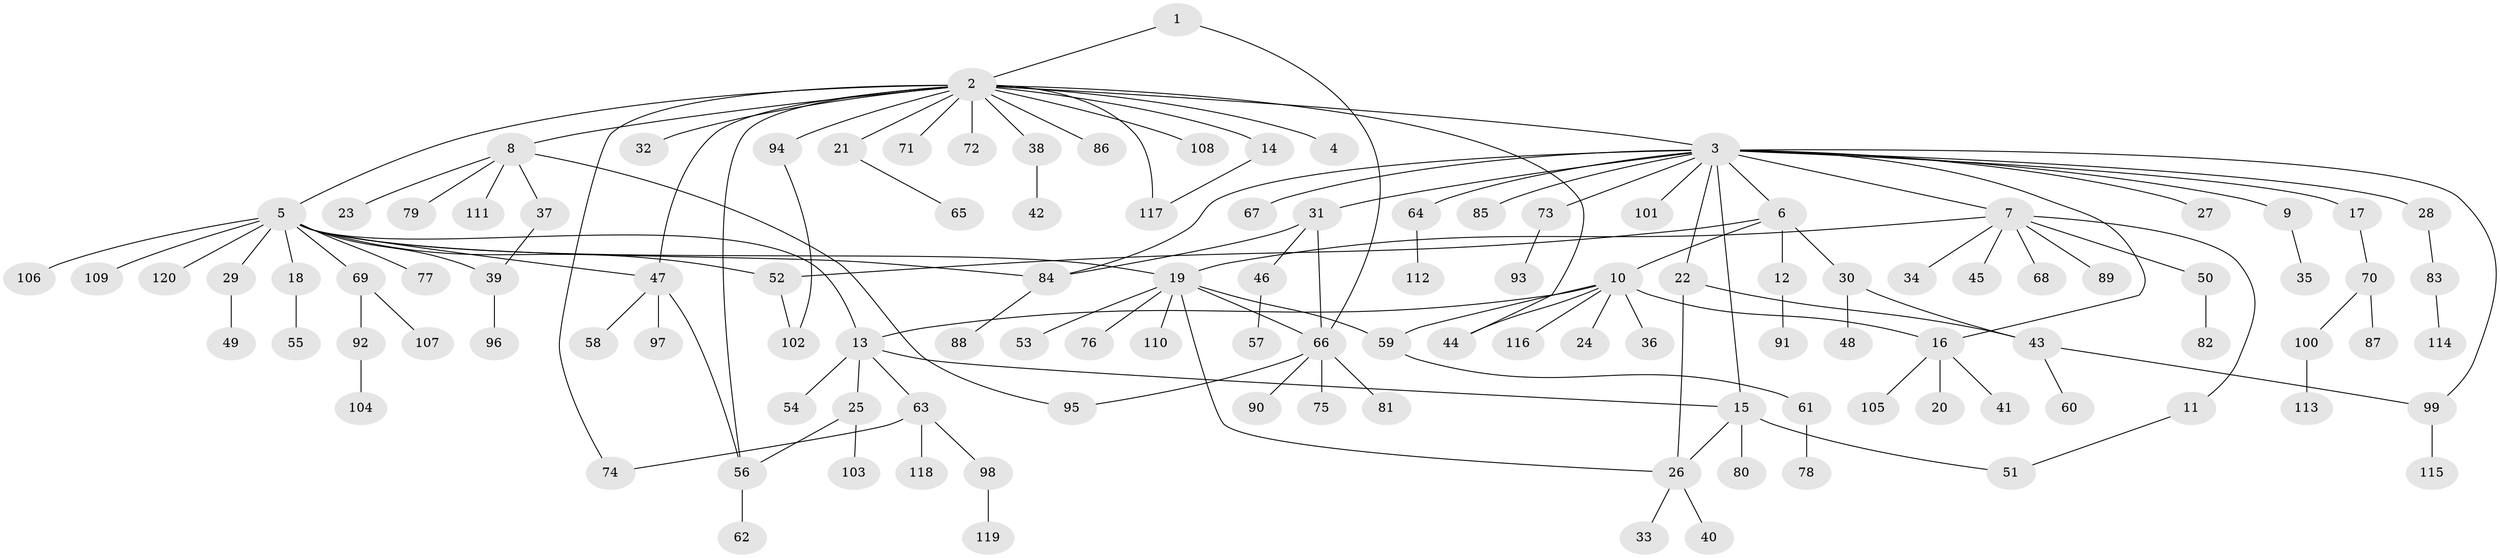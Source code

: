 // Generated by graph-tools (version 1.1) at 2025/11/02/27/25 16:11:14]
// undirected, 120 vertices, 143 edges
graph export_dot {
graph [start="1"]
  node [color=gray90,style=filled];
  1;
  2;
  3;
  4;
  5;
  6;
  7;
  8;
  9;
  10;
  11;
  12;
  13;
  14;
  15;
  16;
  17;
  18;
  19;
  20;
  21;
  22;
  23;
  24;
  25;
  26;
  27;
  28;
  29;
  30;
  31;
  32;
  33;
  34;
  35;
  36;
  37;
  38;
  39;
  40;
  41;
  42;
  43;
  44;
  45;
  46;
  47;
  48;
  49;
  50;
  51;
  52;
  53;
  54;
  55;
  56;
  57;
  58;
  59;
  60;
  61;
  62;
  63;
  64;
  65;
  66;
  67;
  68;
  69;
  70;
  71;
  72;
  73;
  74;
  75;
  76;
  77;
  78;
  79;
  80;
  81;
  82;
  83;
  84;
  85;
  86;
  87;
  88;
  89;
  90;
  91;
  92;
  93;
  94;
  95;
  96;
  97;
  98;
  99;
  100;
  101;
  102;
  103;
  104;
  105;
  106;
  107;
  108;
  109;
  110;
  111;
  112;
  113;
  114;
  115;
  116;
  117;
  118;
  119;
  120;
  1 -- 2;
  1 -- 66;
  2 -- 3;
  2 -- 4;
  2 -- 5;
  2 -- 8;
  2 -- 14;
  2 -- 21;
  2 -- 32;
  2 -- 38;
  2 -- 44;
  2 -- 47;
  2 -- 56;
  2 -- 71;
  2 -- 72;
  2 -- 74;
  2 -- 86;
  2 -- 94;
  2 -- 108;
  2 -- 117;
  3 -- 6;
  3 -- 7;
  3 -- 9;
  3 -- 15;
  3 -- 16;
  3 -- 17;
  3 -- 22;
  3 -- 27;
  3 -- 28;
  3 -- 31;
  3 -- 64;
  3 -- 67;
  3 -- 73;
  3 -- 84;
  3 -- 85;
  3 -- 99;
  3 -- 101;
  5 -- 13;
  5 -- 18;
  5 -- 19;
  5 -- 29;
  5 -- 39;
  5 -- 47;
  5 -- 52;
  5 -- 69;
  5 -- 77;
  5 -- 84;
  5 -- 106;
  5 -- 109;
  5 -- 120;
  6 -- 10;
  6 -- 12;
  6 -- 30;
  6 -- 52;
  7 -- 11;
  7 -- 19;
  7 -- 34;
  7 -- 45;
  7 -- 50;
  7 -- 68;
  7 -- 89;
  8 -- 23;
  8 -- 37;
  8 -- 79;
  8 -- 95;
  8 -- 111;
  9 -- 35;
  10 -- 13;
  10 -- 16;
  10 -- 24;
  10 -- 36;
  10 -- 44;
  10 -- 59;
  10 -- 116;
  11 -- 51;
  12 -- 91;
  13 -- 15;
  13 -- 25;
  13 -- 54;
  13 -- 63;
  14 -- 117;
  15 -- 26;
  15 -- 51;
  15 -- 80;
  16 -- 20;
  16 -- 41;
  16 -- 105;
  17 -- 70;
  18 -- 55;
  19 -- 26;
  19 -- 53;
  19 -- 59;
  19 -- 66;
  19 -- 76;
  19 -- 110;
  21 -- 65;
  22 -- 26;
  22 -- 43;
  25 -- 56;
  25 -- 103;
  26 -- 33;
  26 -- 40;
  28 -- 83;
  29 -- 49;
  30 -- 43;
  30 -- 48;
  31 -- 46;
  31 -- 66;
  31 -- 84;
  37 -- 39;
  38 -- 42;
  39 -- 96;
  43 -- 60;
  43 -- 99;
  46 -- 57;
  47 -- 56;
  47 -- 58;
  47 -- 97;
  50 -- 82;
  52 -- 102;
  56 -- 62;
  59 -- 61;
  61 -- 78;
  63 -- 74;
  63 -- 98;
  63 -- 118;
  64 -- 112;
  66 -- 75;
  66 -- 81;
  66 -- 90;
  66 -- 95;
  69 -- 92;
  69 -- 107;
  70 -- 87;
  70 -- 100;
  73 -- 93;
  83 -- 114;
  84 -- 88;
  92 -- 104;
  94 -- 102;
  98 -- 119;
  99 -- 115;
  100 -- 113;
}
